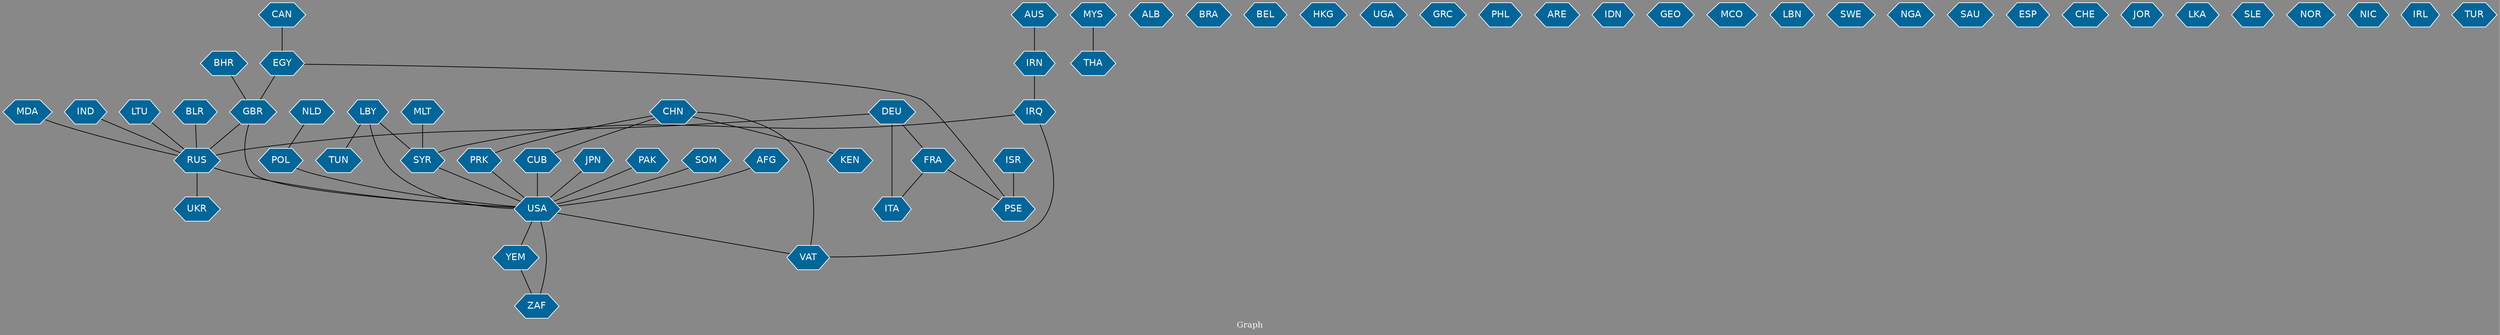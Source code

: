 // Countries together in item graph
graph {
	graph [bgcolor="#888888" fontcolor=white fontsize=12 label="Graph" outputorder=edgesfirst overlap=prism]
	node [color=white fillcolor="#006699" fontcolor=white fontname=Helvetica shape=hexagon style=filled]
	edge [arrowhead=open color=black fontcolor=white fontname=Courier fontsize=12]
		USA [label=USA]
		ITA [label=ITA]
		GBR [label=GBR]
		TUN [label=TUN]
		AUS [label=AUS]
		SYR [label=SYR]
		MLT [label=MLT]
		MYS [label=MYS]
		ALB [label=ALB]
		BRA [label=BRA]
		ISR [label=ISR]
		BEL [label=BEL]
		DEU [label=DEU]
		HKG [label=HKG]
		UKR [label=UKR]
		UGA [label=UGA]
		IRQ [label=IRQ]
		VAT [label=VAT]
		RUS [label=RUS]
		POL [label=POL]
		PRK [label=PRK]
		EGY [label=EGY]
		CAN [label=CAN]
		IRN [label=IRN]
		GRC [label=GRC]
		LBY [label=LBY]
		CHN [label=CHN]
		PHL [label=PHL]
		THA [label=THA]
		KEN [label=KEN]
		ARE [label=ARE]
		CUB [label=CUB]
		JPN [label=JPN]
		PSE [label=PSE]
		NLD [label=NLD]
		IDN [label=IDN]
		FRA [label=FRA]
		GEO [label=GEO]
		MCO [label=MCO]
		LTU [label=LTU]
		LBN [label=LBN]
		SWE [label=SWE]
		PAK [label=PAK]
		BHR [label=BHR]
		NGA [label=NGA]
		SAU [label=SAU]
		BLR [label=BLR]
		ESP [label=ESP]
		YEM [label=YEM]
		CHE [label=CHE]
		JOR [label=JOR]
		SOM [label=SOM]
		MDA [label=MDA]
		IND [label=IND]
		LKA [label=LKA]
		AFG [label=AFG]
		SLE [label=SLE]
		NOR [label=NOR]
		ZAF [label=ZAF]
		NIC [label=NIC]
		IRL [label=IRL]
		TUR [label=TUR]
			AUS -- IRN [weight=1]
			BHR -- GBR [weight=1]
			USA -- ZAF [weight=1]
			ISR -- PSE [weight=7]
			DEU -- RUS [weight=2]
			IRN -- IRQ [weight=1]
			CAN -- EGY [weight=1]
			PAK -- USA [weight=2]
			USA -- VAT [weight=1]
			CUB -- USA [weight=5]
			CHN -- KEN [weight=1]
			MYS -- THA [weight=1]
			EGY -- PSE [weight=1]
			SYR -- USA [weight=1]
			FRA -- ITA [weight=1]
			BLR -- RUS [weight=1]
			LBY -- TUN [weight=3]
			DEU -- ITA [weight=2]
			IND -- RUS [weight=1]
			DEU -- FRA [weight=1]
			MDA -- RUS [weight=1]
			JPN -- USA [weight=1]
			AFG -- USA [weight=1]
			LBY -- SYR [weight=1]
			YEM -- ZAF [weight=1]
			RUS -- USA [weight=3]
			EGY -- GBR [weight=2]
			SOM -- USA [weight=1]
			CHN -- VAT [weight=1]
			RUS -- UKR [weight=5]
			IRQ -- SYR [weight=1]
			CHN -- PRK [weight=1]
			FRA -- PSE [weight=1]
			LBY -- USA [weight=1]
			NLD -- POL [weight=1]
			USA -- YEM [weight=1]
			GBR -- RUS [weight=1]
			MLT -- SYR [weight=3]
			LTU -- RUS [weight=1]
			PRK -- USA [weight=1]
			POL -- USA [weight=1]
			IRQ -- VAT [weight=1]
			GBR -- USA [weight=1]
			CHN -- CUB [weight=1]
}